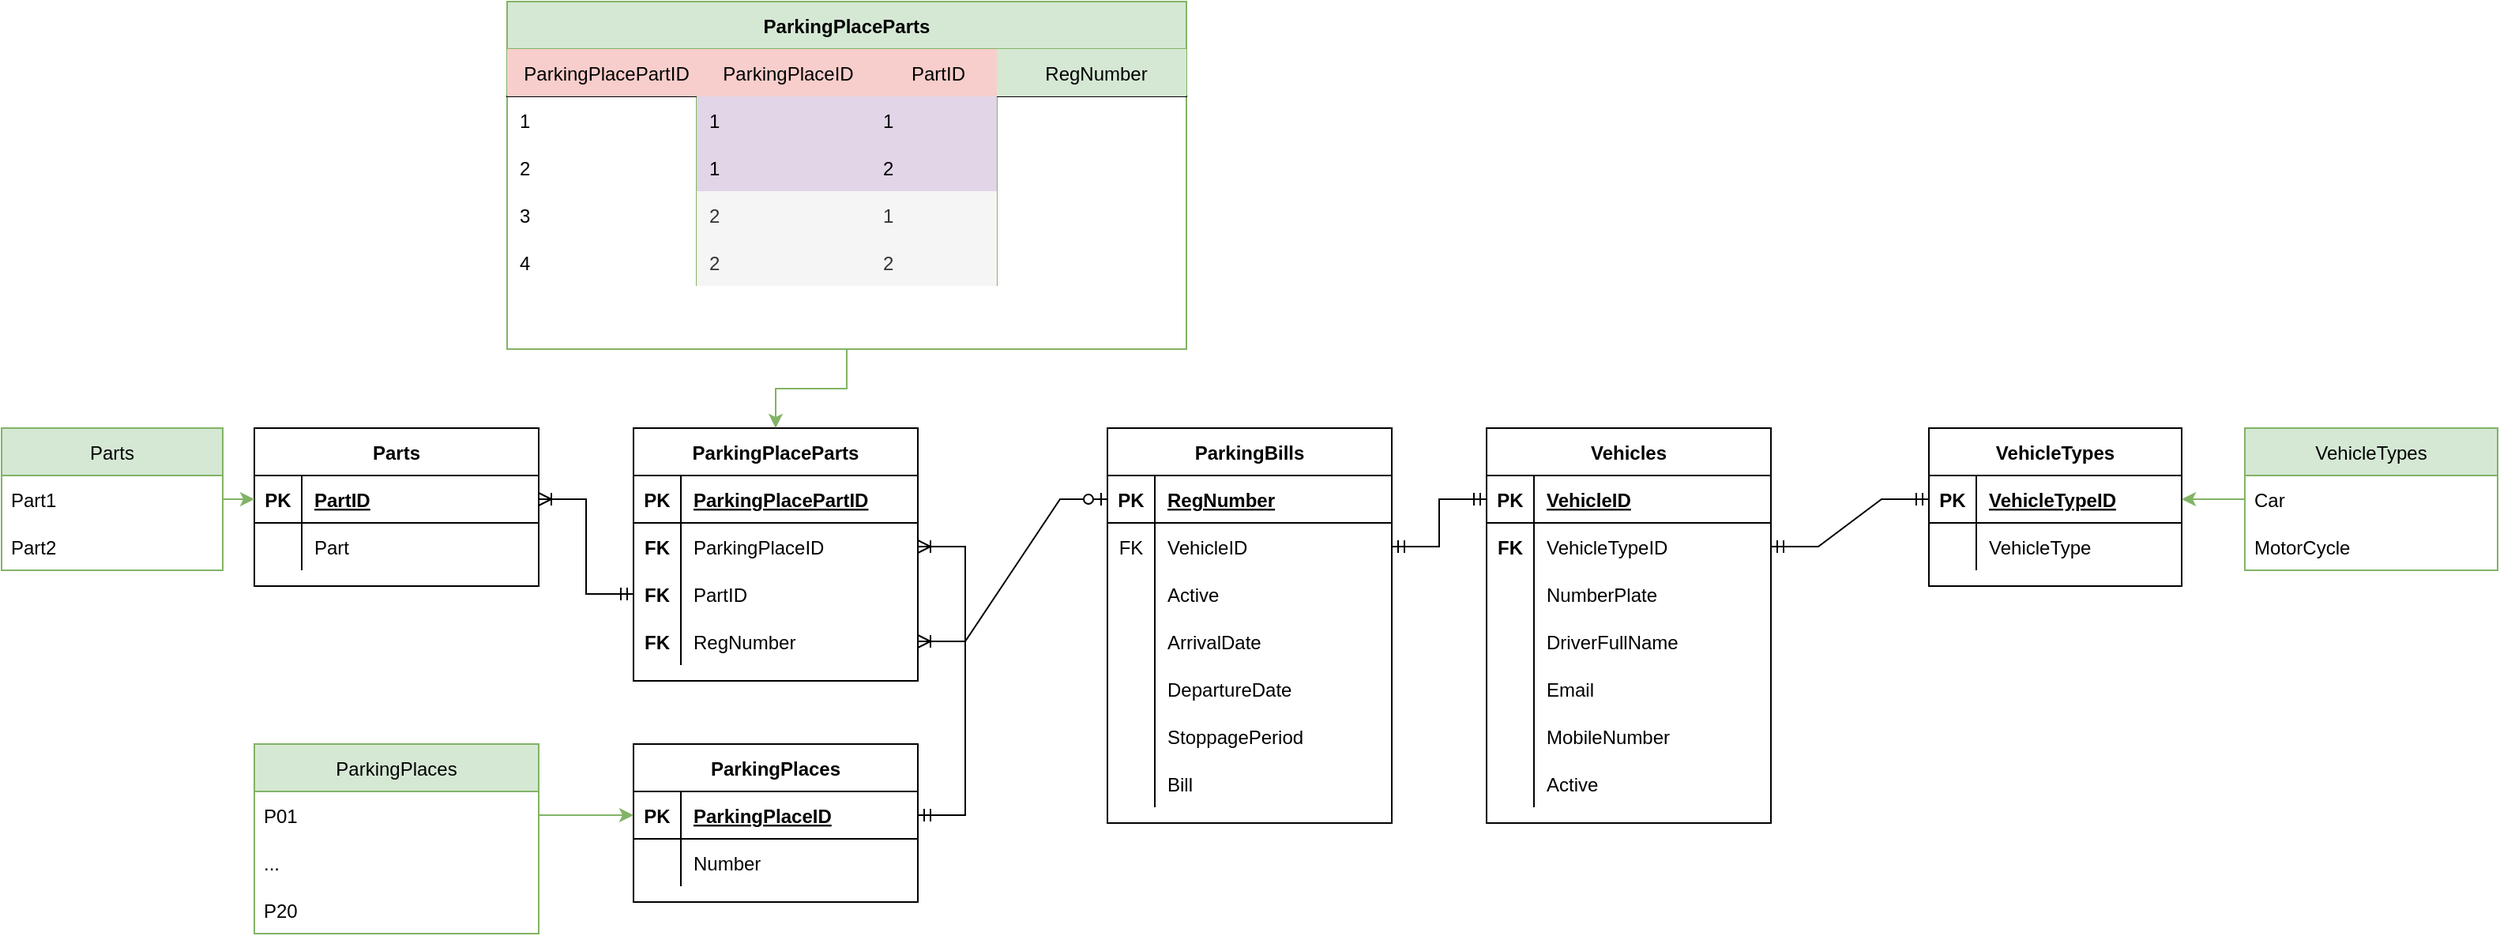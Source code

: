 <mxfile version="20.3.0" type="device"><diagram id="wJ2CS9wnZqSVq3Us4HhQ" name="Page-1"><mxGraphModel dx="1609" dy="1700" grid="1" gridSize="10" guides="1" tooltips="1" connect="1" arrows="1" fold="1" page="1" pageScale="1" pageWidth="827" pageHeight="1169" math="0" shadow="0"><root><mxCell id="0"/><mxCell id="1" parent="0"/><mxCell id="YR-ThW6ldvGmaJLO5sOe-25" value="ParkingPlaces" style="shape=table;startSize=30;container=1;collapsible=1;childLayout=tableLayout;fixedRows=1;rowLines=0;fontStyle=1;align=center;resizeLast=1;" parent="1" vertex="1"><mxGeometry x="-260" width="180" height="100" as="geometry"/></mxCell><mxCell id="YR-ThW6ldvGmaJLO5sOe-26" value="" style="shape=tableRow;horizontal=0;startSize=0;swimlaneHead=0;swimlaneBody=0;fillColor=none;collapsible=0;dropTarget=0;points=[[0,0.5],[1,0.5]];portConstraint=eastwest;top=0;left=0;right=0;bottom=1;" parent="YR-ThW6ldvGmaJLO5sOe-25" vertex="1"><mxGeometry y="30" width="180" height="30" as="geometry"/></mxCell><mxCell id="YR-ThW6ldvGmaJLO5sOe-27" value="PK" style="shape=partialRectangle;connectable=0;fillColor=none;top=0;left=0;bottom=0;right=0;fontStyle=1;overflow=hidden;" parent="YR-ThW6ldvGmaJLO5sOe-26" vertex="1"><mxGeometry width="30" height="30" as="geometry"><mxRectangle width="30" height="30" as="alternateBounds"/></mxGeometry></mxCell><mxCell id="YR-ThW6ldvGmaJLO5sOe-28" value="ParkingPlaceID" style="shape=partialRectangle;connectable=0;fillColor=none;top=0;left=0;bottom=0;right=0;align=left;spacingLeft=6;fontStyle=5;overflow=hidden;" parent="YR-ThW6ldvGmaJLO5sOe-26" vertex="1"><mxGeometry x="30" width="150" height="30" as="geometry"><mxRectangle width="150" height="30" as="alternateBounds"/></mxGeometry></mxCell><mxCell id="YR-ThW6ldvGmaJLO5sOe-29" value="" style="shape=tableRow;horizontal=0;startSize=0;swimlaneHead=0;swimlaneBody=0;fillColor=none;collapsible=0;dropTarget=0;points=[[0,0.5],[1,0.5]];portConstraint=eastwest;top=0;left=0;right=0;bottom=0;" parent="YR-ThW6ldvGmaJLO5sOe-25" vertex="1"><mxGeometry y="60" width="180" height="30" as="geometry"/></mxCell><mxCell id="YR-ThW6ldvGmaJLO5sOe-30" value="" style="shape=partialRectangle;connectable=0;fillColor=none;top=0;left=0;bottom=0;right=0;editable=1;overflow=hidden;" parent="YR-ThW6ldvGmaJLO5sOe-29" vertex="1"><mxGeometry width="30" height="30" as="geometry"><mxRectangle width="30" height="30" as="alternateBounds"/></mxGeometry></mxCell><mxCell id="YR-ThW6ldvGmaJLO5sOe-31" value="Number" style="shape=partialRectangle;connectable=0;fillColor=none;top=0;left=0;bottom=0;right=0;align=left;spacingLeft=6;overflow=hidden;" parent="YR-ThW6ldvGmaJLO5sOe-29" vertex="1"><mxGeometry x="30" width="150" height="30" as="geometry"><mxRectangle width="150" height="30" as="alternateBounds"/></mxGeometry></mxCell><mxCell id="YR-ThW6ldvGmaJLO5sOe-257" value="ParkingBills" style="shape=table;startSize=30;container=1;collapsible=1;childLayout=tableLayout;fixedRows=1;rowLines=0;fontStyle=1;align=center;resizeLast=1;" parent="1" vertex="1"><mxGeometry x="40" y="-200" width="180" height="250" as="geometry"/></mxCell><mxCell id="YR-ThW6ldvGmaJLO5sOe-258" value="" style="shape=tableRow;horizontal=0;startSize=0;swimlaneHead=0;swimlaneBody=0;fillColor=none;collapsible=0;dropTarget=0;points=[[0,0.5],[1,0.5]];portConstraint=eastwest;top=0;left=0;right=0;bottom=1;" parent="YR-ThW6ldvGmaJLO5sOe-257" vertex="1"><mxGeometry y="30" width="180" height="30" as="geometry"/></mxCell><mxCell id="YR-ThW6ldvGmaJLO5sOe-259" value="PK" style="shape=partialRectangle;connectable=0;fillColor=none;top=0;left=0;bottom=0;right=0;fontStyle=1;overflow=hidden;" parent="YR-ThW6ldvGmaJLO5sOe-258" vertex="1"><mxGeometry width="30" height="30" as="geometry"><mxRectangle width="30" height="30" as="alternateBounds"/></mxGeometry></mxCell><mxCell id="YR-ThW6ldvGmaJLO5sOe-260" value="RegNumber" style="shape=partialRectangle;connectable=0;fillColor=none;top=0;left=0;bottom=0;right=0;align=left;spacingLeft=6;fontStyle=5;overflow=hidden;" parent="YR-ThW6ldvGmaJLO5sOe-258" vertex="1"><mxGeometry x="30" width="150" height="30" as="geometry"><mxRectangle width="150" height="30" as="alternateBounds"/></mxGeometry></mxCell><mxCell id="-XvhIcHnvUidL9FxnBf1-23" style="shape=tableRow;horizontal=0;startSize=0;swimlaneHead=0;swimlaneBody=0;fillColor=none;collapsible=0;dropTarget=0;points=[[0,0.5],[1,0.5]];portConstraint=eastwest;top=0;left=0;right=0;bottom=0;" parent="YR-ThW6ldvGmaJLO5sOe-257" vertex="1"><mxGeometry y="60" width="180" height="30" as="geometry"/></mxCell><mxCell id="-XvhIcHnvUidL9FxnBf1-24" value="FK" style="shape=partialRectangle;connectable=0;fillColor=none;top=0;left=0;bottom=0;right=0;editable=1;overflow=hidden;" parent="-XvhIcHnvUidL9FxnBf1-23" vertex="1"><mxGeometry width="30" height="30" as="geometry"><mxRectangle width="30" height="30" as="alternateBounds"/></mxGeometry></mxCell><mxCell id="-XvhIcHnvUidL9FxnBf1-25" value="VehicleID" style="shape=partialRectangle;connectable=0;fillColor=none;top=0;left=0;bottom=0;right=0;align=left;spacingLeft=6;overflow=hidden;fontStyle=0" parent="-XvhIcHnvUidL9FxnBf1-23" vertex="1"><mxGeometry x="30" width="150" height="30" as="geometry"><mxRectangle width="150" height="30" as="alternateBounds"/></mxGeometry></mxCell><mxCell id="-XvhIcHnvUidL9FxnBf1-36" style="shape=tableRow;horizontal=0;startSize=0;swimlaneHead=0;swimlaneBody=0;fillColor=none;collapsible=0;dropTarget=0;points=[[0,0.5],[1,0.5]];portConstraint=eastwest;top=0;left=0;right=0;bottom=0;" parent="YR-ThW6ldvGmaJLO5sOe-257" vertex="1"><mxGeometry y="90" width="180" height="30" as="geometry"/></mxCell><mxCell id="-XvhIcHnvUidL9FxnBf1-37" style="shape=partialRectangle;connectable=0;fillColor=none;top=0;left=0;bottom=0;right=0;editable=1;overflow=hidden;" parent="-XvhIcHnvUidL9FxnBf1-36" vertex="1"><mxGeometry width="30" height="30" as="geometry"><mxRectangle width="30" height="30" as="alternateBounds"/></mxGeometry></mxCell><mxCell id="-XvhIcHnvUidL9FxnBf1-38" value="Active" style="shape=partialRectangle;connectable=0;fillColor=none;top=0;left=0;bottom=0;right=0;align=left;spacingLeft=6;overflow=hidden;" parent="-XvhIcHnvUidL9FxnBf1-36" vertex="1"><mxGeometry x="30" width="150" height="30" as="geometry"><mxRectangle width="150" height="30" as="alternateBounds"/></mxGeometry></mxCell><mxCell id="YR-ThW6ldvGmaJLO5sOe-264" style="shape=tableRow;horizontal=0;startSize=0;swimlaneHead=0;swimlaneBody=0;fillColor=none;collapsible=0;dropTarget=0;points=[[0,0.5],[1,0.5]];portConstraint=eastwest;top=0;left=0;right=0;bottom=0;" parent="YR-ThW6ldvGmaJLO5sOe-257" vertex="1"><mxGeometry y="120" width="180" height="30" as="geometry"/></mxCell><mxCell id="YR-ThW6ldvGmaJLO5sOe-265" style="shape=partialRectangle;connectable=0;fillColor=none;top=0;left=0;bottom=0;right=0;editable=1;overflow=hidden;" parent="YR-ThW6ldvGmaJLO5sOe-264" vertex="1"><mxGeometry width="30" height="30" as="geometry"><mxRectangle width="30" height="30" as="alternateBounds"/></mxGeometry></mxCell><mxCell id="YR-ThW6ldvGmaJLO5sOe-266" value="ArrivalDate" style="shape=partialRectangle;connectable=0;fillColor=none;top=0;left=0;bottom=0;right=0;align=left;spacingLeft=6;overflow=hidden;" parent="YR-ThW6ldvGmaJLO5sOe-264" vertex="1"><mxGeometry x="30" width="150" height="30" as="geometry"><mxRectangle width="150" height="30" as="alternateBounds"/></mxGeometry></mxCell><mxCell id="fKMkdT5oZObNuhInrHvD-10" style="shape=tableRow;horizontal=0;startSize=0;swimlaneHead=0;swimlaneBody=0;fillColor=none;collapsible=0;dropTarget=0;points=[[0,0.5],[1,0.5]];portConstraint=eastwest;top=0;left=0;right=0;bottom=0;" parent="YR-ThW6ldvGmaJLO5sOe-257" vertex="1"><mxGeometry y="150" width="180" height="30" as="geometry"/></mxCell><mxCell id="fKMkdT5oZObNuhInrHvD-11" style="shape=partialRectangle;connectable=0;fillColor=none;top=0;left=0;bottom=0;right=0;editable=1;overflow=hidden;" parent="fKMkdT5oZObNuhInrHvD-10" vertex="1"><mxGeometry width="30" height="30" as="geometry"><mxRectangle width="30" height="30" as="alternateBounds"/></mxGeometry></mxCell><mxCell id="fKMkdT5oZObNuhInrHvD-12" value="DepartureDate" style="shape=partialRectangle;connectable=0;fillColor=none;top=0;left=0;bottom=0;right=0;align=left;spacingLeft=6;overflow=hidden;" parent="fKMkdT5oZObNuhInrHvD-10" vertex="1"><mxGeometry x="30" width="150" height="30" as="geometry"><mxRectangle width="150" height="30" as="alternateBounds"/></mxGeometry></mxCell><mxCell id="YR-ThW6ldvGmaJLO5sOe-267" style="shape=tableRow;horizontal=0;startSize=0;swimlaneHead=0;swimlaneBody=0;fillColor=none;collapsible=0;dropTarget=0;points=[[0,0.5],[1,0.5]];portConstraint=eastwest;top=0;left=0;right=0;bottom=0;" parent="YR-ThW6ldvGmaJLO5sOe-257" vertex="1"><mxGeometry y="180" width="180" height="30" as="geometry"/></mxCell><mxCell id="YR-ThW6ldvGmaJLO5sOe-268" style="shape=partialRectangle;connectable=0;fillColor=none;top=0;left=0;bottom=0;right=0;editable=1;overflow=hidden;" parent="YR-ThW6ldvGmaJLO5sOe-267" vertex="1"><mxGeometry width="30" height="30" as="geometry"><mxRectangle width="30" height="30" as="alternateBounds"/></mxGeometry></mxCell><mxCell id="YR-ThW6ldvGmaJLO5sOe-269" value="StoppagePeriod" style="shape=partialRectangle;connectable=0;fillColor=none;top=0;left=0;bottom=0;right=0;align=left;spacingLeft=6;overflow=hidden;" parent="YR-ThW6ldvGmaJLO5sOe-267" vertex="1"><mxGeometry x="30" width="150" height="30" as="geometry"><mxRectangle width="150" height="30" as="alternateBounds"/></mxGeometry></mxCell><mxCell id="YR-ThW6ldvGmaJLO5sOe-270" style="shape=tableRow;horizontal=0;startSize=0;swimlaneHead=0;swimlaneBody=0;fillColor=none;collapsible=0;dropTarget=0;points=[[0,0.5],[1,0.5]];portConstraint=eastwest;top=0;left=0;right=0;bottom=0;" parent="YR-ThW6ldvGmaJLO5sOe-257" vertex="1"><mxGeometry y="210" width="180" height="30" as="geometry"/></mxCell><mxCell id="YR-ThW6ldvGmaJLO5sOe-271" style="shape=partialRectangle;connectable=0;fillColor=none;top=0;left=0;bottom=0;right=0;editable=1;overflow=hidden;" parent="YR-ThW6ldvGmaJLO5sOe-270" vertex="1"><mxGeometry width="30" height="30" as="geometry"><mxRectangle width="30" height="30" as="alternateBounds"/></mxGeometry></mxCell><mxCell id="YR-ThW6ldvGmaJLO5sOe-272" value="Bill" style="shape=partialRectangle;connectable=0;fillColor=none;top=0;left=0;bottom=0;right=0;align=left;spacingLeft=6;overflow=hidden;" parent="YR-ThW6ldvGmaJLO5sOe-270" vertex="1"><mxGeometry x="30" width="150" height="30" as="geometry"><mxRectangle width="150" height="30" as="alternateBounds"/></mxGeometry></mxCell><mxCell id="YR-ThW6ldvGmaJLO5sOe-307" value="" style="edgeStyle=entityRelationEdgeStyle;fontSize=12;html=1;endArrow=ERoneToMany;rounded=0;endFill=0;startArrow=ERzeroToOne;startFill=0;" parent="1" source="YR-ThW6ldvGmaJLO5sOe-258" target="YR-ThW6ldvGmaJLO5sOe-414" edge="1"><mxGeometry width="100" height="100" relative="1" as="geometry"><mxPoint x="170" y="10" as="sourcePoint"/><mxPoint x="250" y="-95" as="targetPoint"/></mxGeometry></mxCell><mxCell id="YR-ThW6ldvGmaJLO5sOe-392" value="ParkingPlaceParts" style="shape=table;startSize=30;container=1;collapsible=1;childLayout=tableLayout;fixedRows=1;rowLines=0;fontStyle=1;align=center;resizeLast=1;" parent="1" vertex="1"><mxGeometry x="-260" y="-200" width="180" height="160" as="geometry"/></mxCell><mxCell id="YR-ThW6ldvGmaJLO5sOe-393" value="" style="shape=tableRow;horizontal=0;startSize=0;swimlaneHead=0;swimlaneBody=0;fillColor=none;collapsible=0;dropTarget=0;points=[[0,0.5],[1,0.5]];portConstraint=eastwest;top=0;left=0;right=0;bottom=1;" parent="YR-ThW6ldvGmaJLO5sOe-392" vertex="1"><mxGeometry y="30" width="180" height="30" as="geometry"/></mxCell><mxCell id="YR-ThW6ldvGmaJLO5sOe-394" value="PK" style="shape=partialRectangle;connectable=0;fillColor=none;top=0;left=0;bottom=0;right=0;fontStyle=1;overflow=hidden;" parent="YR-ThW6ldvGmaJLO5sOe-393" vertex="1"><mxGeometry width="30" height="30" as="geometry"><mxRectangle width="30" height="30" as="alternateBounds"/></mxGeometry></mxCell><mxCell id="YR-ThW6ldvGmaJLO5sOe-395" value="ParkingPlacePartID" style="shape=partialRectangle;connectable=0;fillColor=none;top=0;left=0;bottom=0;right=0;align=left;spacingLeft=6;fontStyle=5;overflow=hidden;" parent="YR-ThW6ldvGmaJLO5sOe-393" vertex="1"><mxGeometry x="30" width="150" height="30" as="geometry"><mxRectangle width="150" height="30" as="alternateBounds"/></mxGeometry></mxCell><mxCell id="YR-ThW6ldvGmaJLO5sOe-396" value="" style="shape=tableRow;horizontal=0;startSize=0;swimlaneHead=0;swimlaneBody=0;fillColor=none;collapsible=0;dropTarget=0;points=[[0,0.5],[1,0.5]];portConstraint=eastwest;top=0;left=0;right=0;bottom=0;" parent="YR-ThW6ldvGmaJLO5sOe-392" vertex="1"><mxGeometry y="60" width="180" height="30" as="geometry"/></mxCell><mxCell id="YR-ThW6ldvGmaJLO5sOe-397" value="FK" style="shape=partialRectangle;connectable=0;fillColor=none;top=0;left=0;bottom=0;right=0;editable=1;overflow=hidden;fontStyle=1" parent="YR-ThW6ldvGmaJLO5sOe-396" vertex="1"><mxGeometry width="30" height="30" as="geometry"><mxRectangle width="30" height="30" as="alternateBounds"/></mxGeometry></mxCell><mxCell id="YR-ThW6ldvGmaJLO5sOe-398" value="ParkingPlaceID" style="shape=partialRectangle;connectable=0;fillColor=none;top=0;left=0;bottom=0;right=0;align=left;spacingLeft=6;overflow=hidden;fontStyle=0" parent="YR-ThW6ldvGmaJLO5sOe-396" vertex="1"><mxGeometry x="30" width="150" height="30" as="geometry"><mxRectangle width="150" height="30" as="alternateBounds"/></mxGeometry></mxCell><mxCell id="YR-ThW6ldvGmaJLO5sOe-400" style="shape=tableRow;horizontal=0;startSize=0;swimlaneHead=0;swimlaneBody=0;fillColor=none;collapsible=0;dropTarget=0;points=[[0,0.5],[1,0.5]];portConstraint=eastwest;top=0;left=0;right=0;bottom=0;" parent="YR-ThW6ldvGmaJLO5sOe-392" vertex="1"><mxGeometry y="90" width="180" height="30" as="geometry"/></mxCell><mxCell id="YR-ThW6ldvGmaJLO5sOe-401" value="FK" style="shape=partialRectangle;connectable=0;fillColor=none;top=0;left=0;bottom=0;right=0;editable=1;overflow=hidden;fontStyle=1" parent="YR-ThW6ldvGmaJLO5sOe-400" vertex="1"><mxGeometry width="30" height="30" as="geometry"><mxRectangle width="30" height="30" as="alternateBounds"/></mxGeometry></mxCell><mxCell id="YR-ThW6ldvGmaJLO5sOe-402" value="PartID" style="shape=partialRectangle;connectable=0;fillColor=none;top=0;left=0;bottom=0;right=0;align=left;spacingLeft=6;overflow=hidden;fontStyle=0" parent="YR-ThW6ldvGmaJLO5sOe-400" vertex="1"><mxGeometry x="30" width="150" height="30" as="geometry"><mxRectangle width="150" height="30" as="alternateBounds"/></mxGeometry></mxCell><mxCell id="YR-ThW6ldvGmaJLO5sOe-414" value="" style="shape=tableRow;horizontal=0;startSize=0;swimlaneHead=0;swimlaneBody=0;fillColor=none;collapsible=0;dropTarget=0;points=[[0,0.5],[1,0.5]];portConstraint=eastwest;top=0;left=0;right=0;bottom=0;" parent="YR-ThW6ldvGmaJLO5sOe-392" vertex="1"><mxGeometry y="120" width="180" height="30" as="geometry"/></mxCell><mxCell id="YR-ThW6ldvGmaJLO5sOe-415" value="FK" style="shape=partialRectangle;connectable=0;fillColor=none;top=0;left=0;bottom=0;right=0;editable=1;overflow=hidden;fontStyle=1" parent="YR-ThW6ldvGmaJLO5sOe-414" vertex="1"><mxGeometry width="30" height="30" as="geometry"><mxRectangle width="30" height="30" as="alternateBounds"/></mxGeometry></mxCell><mxCell id="YR-ThW6ldvGmaJLO5sOe-416" value="RegNumber" style="shape=partialRectangle;connectable=0;fillColor=none;top=0;left=0;bottom=0;right=0;align=left;spacingLeft=6;overflow=hidden;fontStyle=0" parent="YR-ThW6ldvGmaJLO5sOe-414" vertex="1"><mxGeometry x="30" width="150" height="30" as="geometry"><mxRectangle width="150" height="30" as="alternateBounds"/></mxGeometry></mxCell><mxCell id="YR-ThW6ldvGmaJLO5sOe-399" value="" style="edgeStyle=entityRelationEdgeStyle;fontSize=12;html=1;endArrow=ERmandOne;rounded=0;endFill=0;startArrow=ERoneToMany;startFill=0;" parent="1" source="YR-ThW6ldvGmaJLO5sOe-396" target="YR-ThW6ldvGmaJLO5sOe-26" edge="1"><mxGeometry width="100" height="100" relative="1" as="geometry"><mxPoint x="90" y="-125" as="sourcePoint"/><mxPoint x="-20" y="-275" as="targetPoint"/></mxGeometry></mxCell><mxCell id="-XvhIcHnvUidL9FxnBf1-1" value="Vehicles" style="shape=table;startSize=30;container=1;collapsible=1;childLayout=tableLayout;fixedRows=1;rowLines=0;fontStyle=1;align=center;resizeLast=1;" parent="1" vertex="1"><mxGeometry x="280" y="-200" width="180" height="250" as="geometry"/></mxCell><mxCell id="-XvhIcHnvUidL9FxnBf1-2" value="" style="shape=tableRow;horizontal=0;startSize=0;swimlaneHead=0;swimlaneBody=0;fillColor=none;collapsible=0;dropTarget=0;points=[[0,0.5],[1,0.5]];portConstraint=eastwest;top=0;left=0;right=0;bottom=1;" parent="-XvhIcHnvUidL9FxnBf1-1" vertex="1"><mxGeometry y="30" width="180" height="30" as="geometry"/></mxCell><mxCell id="-XvhIcHnvUidL9FxnBf1-3" value="PK" style="shape=partialRectangle;connectable=0;fillColor=none;top=0;left=0;bottom=0;right=0;fontStyle=1;overflow=hidden;" parent="-XvhIcHnvUidL9FxnBf1-2" vertex="1"><mxGeometry width="30" height="30" as="geometry"><mxRectangle width="30" height="30" as="alternateBounds"/></mxGeometry></mxCell><mxCell id="-XvhIcHnvUidL9FxnBf1-4" value="VehicleID" style="shape=partialRectangle;connectable=0;fillColor=none;top=0;left=0;bottom=0;right=0;align=left;spacingLeft=6;fontStyle=5;overflow=hidden;" parent="-XvhIcHnvUidL9FxnBf1-2" vertex="1"><mxGeometry x="30" width="150" height="30" as="geometry"><mxRectangle width="150" height="30" as="alternateBounds"/></mxGeometry></mxCell><mxCell id="hcHdoQHwbN1NbcaQo66u-59" style="shape=tableRow;horizontal=0;startSize=0;swimlaneHead=0;swimlaneBody=0;fillColor=none;collapsible=0;dropTarget=0;points=[[0,0.5],[1,0.5]];portConstraint=eastwest;top=0;left=0;right=0;bottom=0;" parent="-XvhIcHnvUidL9FxnBf1-1" vertex="1"><mxGeometry y="60" width="180" height="30" as="geometry"/></mxCell><mxCell id="hcHdoQHwbN1NbcaQo66u-60" value="FK" style="shape=partialRectangle;connectable=0;fillColor=none;top=0;left=0;bottom=0;right=0;editable=1;overflow=hidden;fontStyle=1" parent="hcHdoQHwbN1NbcaQo66u-59" vertex="1"><mxGeometry width="30" height="30" as="geometry"><mxRectangle width="30" height="30" as="alternateBounds"/></mxGeometry></mxCell><mxCell id="hcHdoQHwbN1NbcaQo66u-61" value="VehicleTypeID" style="shape=partialRectangle;connectable=0;fillColor=none;top=0;left=0;bottom=0;right=0;align=left;spacingLeft=6;overflow=hidden;" parent="hcHdoQHwbN1NbcaQo66u-59" vertex="1"><mxGeometry x="30" width="150" height="30" as="geometry"><mxRectangle width="150" height="30" as="alternateBounds"/></mxGeometry></mxCell><mxCell id="-XvhIcHnvUidL9FxnBf1-5" style="shape=tableRow;horizontal=0;startSize=0;swimlaneHead=0;swimlaneBody=0;fillColor=none;collapsible=0;dropTarget=0;points=[[0,0.5],[1,0.5]];portConstraint=eastwest;top=0;left=0;right=0;bottom=0;" parent="-XvhIcHnvUidL9FxnBf1-1" vertex="1"><mxGeometry y="90" width="180" height="30" as="geometry"/></mxCell><mxCell id="-XvhIcHnvUidL9FxnBf1-6" style="shape=partialRectangle;connectable=0;fillColor=none;top=0;left=0;bottom=0;right=0;editable=1;overflow=hidden;" parent="-XvhIcHnvUidL9FxnBf1-5" vertex="1"><mxGeometry width="30" height="30" as="geometry"><mxRectangle width="30" height="30" as="alternateBounds"/></mxGeometry></mxCell><mxCell id="-XvhIcHnvUidL9FxnBf1-7" value="NumberPlate" style="shape=partialRectangle;connectable=0;fillColor=none;top=0;left=0;bottom=0;right=0;align=left;spacingLeft=6;overflow=hidden;" parent="-XvhIcHnvUidL9FxnBf1-5" vertex="1"><mxGeometry x="30" width="150" height="30" as="geometry"><mxRectangle width="150" height="30" as="alternateBounds"/></mxGeometry></mxCell><mxCell id="-XvhIcHnvUidL9FxnBf1-11" style="shape=tableRow;horizontal=0;startSize=0;swimlaneHead=0;swimlaneBody=0;fillColor=none;collapsible=0;dropTarget=0;points=[[0,0.5],[1,0.5]];portConstraint=eastwest;top=0;left=0;right=0;bottom=0;" parent="-XvhIcHnvUidL9FxnBf1-1" vertex="1"><mxGeometry y="120" width="180" height="30" as="geometry"/></mxCell><mxCell id="-XvhIcHnvUidL9FxnBf1-12" style="shape=partialRectangle;connectable=0;fillColor=none;top=0;left=0;bottom=0;right=0;editable=1;overflow=hidden;" parent="-XvhIcHnvUidL9FxnBf1-11" vertex="1"><mxGeometry width="30" height="30" as="geometry"><mxRectangle width="30" height="30" as="alternateBounds"/></mxGeometry></mxCell><mxCell id="-XvhIcHnvUidL9FxnBf1-13" value="DriverFullName" style="shape=partialRectangle;connectable=0;fillColor=none;top=0;left=0;bottom=0;right=0;align=left;spacingLeft=6;overflow=hidden;" parent="-XvhIcHnvUidL9FxnBf1-11" vertex="1"><mxGeometry x="30" width="150" height="30" as="geometry"><mxRectangle width="150" height="30" as="alternateBounds"/></mxGeometry></mxCell><mxCell id="fKMkdT5oZObNuhInrHvD-4" style="shape=tableRow;horizontal=0;startSize=0;swimlaneHead=0;swimlaneBody=0;fillColor=none;collapsible=0;dropTarget=0;points=[[0,0.5],[1,0.5]];portConstraint=eastwest;top=0;left=0;right=0;bottom=0;" parent="-XvhIcHnvUidL9FxnBf1-1" vertex="1"><mxGeometry y="150" width="180" height="30" as="geometry"/></mxCell><mxCell id="fKMkdT5oZObNuhInrHvD-5" style="shape=partialRectangle;connectable=0;fillColor=none;top=0;left=0;bottom=0;right=0;editable=1;overflow=hidden;" parent="fKMkdT5oZObNuhInrHvD-4" vertex="1"><mxGeometry width="30" height="30" as="geometry"><mxRectangle width="30" height="30" as="alternateBounds"/></mxGeometry></mxCell><mxCell id="fKMkdT5oZObNuhInrHvD-6" value="Email" style="shape=partialRectangle;connectable=0;fillColor=none;top=0;left=0;bottom=0;right=0;align=left;spacingLeft=6;overflow=hidden;" parent="fKMkdT5oZObNuhInrHvD-4" vertex="1"><mxGeometry x="30" width="150" height="30" as="geometry"><mxRectangle width="150" height="30" as="alternateBounds"/></mxGeometry></mxCell><mxCell id="fKMkdT5oZObNuhInrHvD-1" style="shape=tableRow;horizontal=0;startSize=0;swimlaneHead=0;swimlaneBody=0;fillColor=none;collapsible=0;dropTarget=0;points=[[0,0.5],[1,0.5]];portConstraint=eastwest;top=0;left=0;right=0;bottom=0;" parent="-XvhIcHnvUidL9FxnBf1-1" vertex="1"><mxGeometry y="180" width="180" height="30" as="geometry"/></mxCell><mxCell id="fKMkdT5oZObNuhInrHvD-2" style="shape=partialRectangle;connectable=0;fillColor=none;top=0;left=0;bottom=0;right=0;editable=1;overflow=hidden;" parent="fKMkdT5oZObNuhInrHvD-1" vertex="1"><mxGeometry width="30" height="30" as="geometry"><mxRectangle width="30" height="30" as="alternateBounds"/></mxGeometry></mxCell><mxCell id="fKMkdT5oZObNuhInrHvD-3" value="MobileNumber" style="shape=partialRectangle;connectable=0;fillColor=none;top=0;left=0;bottom=0;right=0;align=left;spacingLeft=6;overflow=hidden;" parent="fKMkdT5oZObNuhInrHvD-1" vertex="1"><mxGeometry x="30" width="150" height="30" as="geometry"><mxRectangle width="150" height="30" as="alternateBounds"/></mxGeometry></mxCell><mxCell id="-XvhIcHnvUidL9FxnBf1-27" style="shape=tableRow;horizontal=0;startSize=0;swimlaneHead=0;swimlaneBody=0;fillColor=none;collapsible=0;dropTarget=0;points=[[0,0.5],[1,0.5]];portConstraint=eastwest;top=0;left=0;right=0;bottom=0;" parent="-XvhIcHnvUidL9FxnBf1-1" vertex="1"><mxGeometry y="210" width="180" height="30" as="geometry"/></mxCell><mxCell id="-XvhIcHnvUidL9FxnBf1-28" style="shape=partialRectangle;connectable=0;fillColor=none;top=0;left=0;bottom=0;right=0;editable=1;overflow=hidden;" parent="-XvhIcHnvUidL9FxnBf1-27" vertex="1"><mxGeometry width="30" height="30" as="geometry"><mxRectangle width="30" height="30" as="alternateBounds"/></mxGeometry></mxCell><mxCell id="-XvhIcHnvUidL9FxnBf1-29" value="Active" style="shape=partialRectangle;connectable=0;fillColor=none;top=0;left=0;bottom=0;right=0;align=left;spacingLeft=6;overflow=hidden;" parent="-XvhIcHnvUidL9FxnBf1-27" vertex="1"><mxGeometry x="30" width="150" height="30" as="geometry"><mxRectangle width="150" height="30" as="alternateBounds"/></mxGeometry></mxCell><mxCell id="-XvhIcHnvUidL9FxnBf1-26" value="" style="edgeStyle=entityRelationEdgeStyle;fontSize=12;html=1;endArrow=ERmandOne;startArrow=ERmandOne;rounded=0;" parent="1" source="-XvhIcHnvUidL9FxnBf1-23" target="-XvhIcHnvUidL9FxnBf1-2" edge="1"><mxGeometry width="100" height="100" relative="1" as="geometry"><mxPoint x="40" y="30" as="sourcePoint"/><mxPoint x="140" y="-70" as="targetPoint"/></mxGeometry></mxCell><mxCell id="hcHdoQHwbN1NbcaQo66u-1" value="Parts" style="shape=table;startSize=30;container=1;collapsible=1;childLayout=tableLayout;fixedRows=1;rowLines=0;fontStyle=1;align=center;resizeLast=1;" parent="1" vertex="1"><mxGeometry x="-500" y="-200" width="180" height="100" as="geometry"/></mxCell><mxCell id="hcHdoQHwbN1NbcaQo66u-2" value="" style="shape=tableRow;horizontal=0;startSize=0;swimlaneHead=0;swimlaneBody=0;fillColor=none;collapsible=0;dropTarget=0;points=[[0,0.5],[1,0.5]];portConstraint=eastwest;top=0;left=0;right=0;bottom=1;" parent="hcHdoQHwbN1NbcaQo66u-1" vertex="1"><mxGeometry y="30" width="180" height="30" as="geometry"/></mxCell><mxCell id="hcHdoQHwbN1NbcaQo66u-3" value="PK" style="shape=partialRectangle;connectable=0;fillColor=none;top=0;left=0;bottom=0;right=0;fontStyle=1;overflow=hidden;" parent="hcHdoQHwbN1NbcaQo66u-2" vertex="1"><mxGeometry width="30" height="30" as="geometry"><mxRectangle width="30" height="30" as="alternateBounds"/></mxGeometry></mxCell><mxCell id="hcHdoQHwbN1NbcaQo66u-4" value="PartID" style="shape=partialRectangle;connectable=0;fillColor=none;top=0;left=0;bottom=0;right=0;align=left;spacingLeft=6;fontStyle=5;overflow=hidden;" parent="hcHdoQHwbN1NbcaQo66u-2" vertex="1"><mxGeometry x="30" width="150" height="30" as="geometry"><mxRectangle width="150" height="30" as="alternateBounds"/></mxGeometry></mxCell><mxCell id="hcHdoQHwbN1NbcaQo66u-5" value="" style="shape=tableRow;horizontal=0;startSize=0;swimlaneHead=0;swimlaneBody=0;fillColor=none;collapsible=0;dropTarget=0;points=[[0,0.5],[1,0.5]];portConstraint=eastwest;top=0;left=0;right=0;bottom=0;" parent="hcHdoQHwbN1NbcaQo66u-1" vertex="1"><mxGeometry y="60" width="180" height="30" as="geometry"/></mxCell><mxCell id="hcHdoQHwbN1NbcaQo66u-6" value="" style="shape=partialRectangle;connectable=0;fillColor=none;top=0;left=0;bottom=0;right=0;editable=1;overflow=hidden;fontStyle=1" parent="hcHdoQHwbN1NbcaQo66u-5" vertex="1"><mxGeometry width="30" height="30" as="geometry"><mxRectangle width="30" height="30" as="alternateBounds"/></mxGeometry></mxCell><mxCell id="hcHdoQHwbN1NbcaQo66u-7" value="Part" style="shape=partialRectangle;connectable=0;fillColor=none;top=0;left=0;bottom=0;right=0;align=left;spacingLeft=6;overflow=hidden;fontStyle=0" parent="hcHdoQHwbN1NbcaQo66u-5" vertex="1"><mxGeometry x="30" width="150" height="30" as="geometry"><mxRectangle width="150" height="30" as="alternateBounds"/></mxGeometry></mxCell><mxCell id="hcHdoQHwbN1NbcaQo66u-14" value="" style="edgeStyle=entityRelationEdgeStyle;fontSize=12;html=1;endArrow=ERmandOne;rounded=0;endFill=0;startArrow=ERoneToMany;startFill=0;" parent="1" source="hcHdoQHwbN1NbcaQo66u-2" target="YR-ThW6ldvGmaJLO5sOe-400" edge="1"><mxGeometry width="100" height="100" relative="1" as="geometry"><mxPoint x="-70" y="-125" as="sourcePoint"/><mxPoint x="-70" y="5" as="targetPoint"/></mxGeometry></mxCell><mxCell id="hcHdoQHwbN1NbcaQo66u-15" value="VehicleTypes" style="shape=table;startSize=30;container=1;collapsible=1;childLayout=tableLayout;fixedRows=1;rowLines=0;fontStyle=1;align=center;resizeLast=1;" parent="1" vertex="1"><mxGeometry x="560" y="-200" width="160" height="100" as="geometry"/></mxCell><mxCell id="hcHdoQHwbN1NbcaQo66u-16" value="" style="shape=tableRow;horizontal=0;startSize=0;swimlaneHead=0;swimlaneBody=0;fillColor=none;collapsible=0;dropTarget=0;points=[[0,0.5],[1,0.5]];portConstraint=eastwest;top=0;left=0;right=0;bottom=1;" parent="hcHdoQHwbN1NbcaQo66u-15" vertex="1"><mxGeometry y="30" width="160" height="30" as="geometry"/></mxCell><mxCell id="hcHdoQHwbN1NbcaQo66u-17" value="PK" style="shape=partialRectangle;connectable=0;fillColor=none;top=0;left=0;bottom=0;right=0;fontStyle=1;overflow=hidden;" parent="hcHdoQHwbN1NbcaQo66u-16" vertex="1"><mxGeometry width="30" height="30" as="geometry"><mxRectangle width="30" height="30" as="alternateBounds"/></mxGeometry></mxCell><mxCell id="hcHdoQHwbN1NbcaQo66u-18" value="VehicleTypeID" style="shape=partialRectangle;connectable=0;fillColor=none;top=0;left=0;bottom=0;right=0;align=left;spacingLeft=6;fontStyle=5;overflow=hidden;" parent="hcHdoQHwbN1NbcaQo66u-16" vertex="1"><mxGeometry x="30" width="130" height="30" as="geometry"><mxRectangle width="130" height="30" as="alternateBounds"/></mxGeometry></mxCell><mxCell id="hcHdoQHwbN1NbcaQo66u-19" style="shape=tableRow;horizontal=0;startSize=0;swimlaneHead=0;swimlaneBody=0;fillColor=none;collapsible=0;dropTarget=0;points=[[0,0.5],[1,0.5]];portConstraint=eastwest;top=0;left=0;right=0;bottom=0;" parent="hcHdoQHwbN1NbcaQo66u-15" vertex="1"><mxGeometry y="60" width="160" height="30" as="geometry"/></mxCell><mxCell id="hcHdoQHwbN1NbcaQo66u-20" style="shape=partialRectangle;connectable=0;fillColor=none;top=0;left=0;bottom=0;right=0;editable=1;overflow=hidden;" parent="hcHdoQHwbN1NbcaQo66u-19" vertex="1"><mxGeometry width="30" height="30" as="geometry"><mxRectangle width="30" height="30" as="alternateBounds"/></mxGeometry></mxCell><mxCell id="hcHdoQHwbN1NbcaQo66u-21" value="VehicleType" style="shape=partialRectangle;connectable=0;fillColor=none;top=0;left=0;bottom=0;right=0;align=left;spacingLeft=6;overflow=hidden;" parent="hcHdoQHwbN1NbcaQo66u-19" vertex="1"><mxGeometry x="30" width="130" height="30" as="geometry"><mxRectangle width="130" height="30" as="alternateBounds"/></mxGeometry></mxCell><mxCell id="hcHdoQHwbN1NbcaQo66u-62" value="" style="edgeStyle=entityRelationEdgeStyle;fontSize=12;html=1;endArrow=ERmandOne;startArrow=ERmandOne;rounded=0;" parent="1" source="hcHdoQHwbN1NbcaQo66u-59" target="hcHdoQHwbN1NbcaQo66u-16" edge="1"><mxGeometry width="100" height="100" relative="1" as="geometry"><mxPoint x="230" y="-115" as="sourcePoint"/><mxPoint x="290" y="-145" as="targetPoint"/></mxGeometry></mxCell><mxCell id="hcHdoQHwbN1NbcaQo66u-63" value="VehicleTypes" style="swimlane;fontStyle=0;childLayout=stackLayout;horizontal=1;startSize=30;horizontalStack=0;resizeParent=1;resizeParentMax=0;resizeLast=0;collapsible=1;marginBottom=0;fillColor=#d5e8d4;strokeColor=#82b366;" parent="1" vertex="1"><mxGeometry x="760" y="-200" width="160" height="90" as="geometry"/></mxCell><mxCell id="hcHdoQHwbN1NbcaQo66u-64" value="Car" style="text;strokeColor=none;fillColor=none;align=left;verticalAlign=middle;spacingLeft=4;spacingRight=4;overflow=hidden;points=[[0,0.5],[1,0.5]];portConstraint=eastwest;rotatable=0;" parent="hcHdoQHwbN1NbcaQo66u-63" vertex="1"><mxGeometry y="30" width="160" height="30" as="geometry"/></mxCell><mxCell id="hcHdoQHwbN1NbcaQo66u-65" value="MotorCycle" style="text;strokeColor=none;fillColor=none;align=left;verticalAlign=middle;spacingLeft=4;spacingRight=4;overflow=hidden;points=[[0,0.5],[1,0.5]];portConstraint=eastwest;rotatable=0;" parent="hcHdoQHwbN1NbcaQo66u-63" vertex="1"><mxGeometry y="60" width="160" height="30" as="geometry"/></mxCell><mxCell id="hcHdoQHwbN1NbcaQo66u-67" value="Parts" style="swimlane;fontStyle=0;childLayout=stackLayout;horizontal=1;startSize=30;horizontalStack=0;resizeParent=1;resizeParentMax=0;resizeLast=0;collapsible=1;marginBottom=0;fillColor=#d5e8d4;strokeColor=#82b366;" parent="1" vertex="1"><mxGeometry x="-660" y="-200" width="140" height="90" as="geometry"/></mxCell><mxCell id="hcHdoQHwbN1NbcaQo66u-72" value="Part1" style="text;strokeColor=none;fillColor=none;align=left;verticalAlign=middle;spacingLeft=4;spacingRight=4;overflow=hidden;points=[[0,0.5],[1,0.5]];portConstraint=eastwest;rotatable=0;" parent="hcHdoQHwbN1NbcaQo66u-67" vertex="1"><mxGeometry y="30" width="140" height="30" as="geometry"/></mxCell><mxCell id="hcHdoQHwbN1NbcaQo66u-68" value="Part2" style="text;strokeColor=none;fillColor=none;align=left;verticalAlign=middle;spacingLeft=4;spacingRight=4;overflow=hidden;points=[[0,0.5],[1,0.5]];portConstraint=eastwest;rotatable=0;" parent="hcHdoQHwbN1NbcaQo66u-67" vertex="1"><mxGeometry y="60" width="140" height="30" as="geometry"/></mxCell><mxCell id="hcHdoQHwbN1NbcaQo66u-73" value="ParkingPlaces" style="swimlane;fontStyle=0;childLayout=stackLayout;horizontal=1;startSize=30;horizontalStack=0;resizeParent=1;resizeParentMax=0;resizeLast=0;collapsible=1;marginBottom=0;fillColor=#d5e8d4;strokeColor=#82b366;" parent="1" vertex="1"><mxGeometry x="-500" width="180" height="120" as="geometry"/></mxCell><mxCell id="hcHdoQHwbN1NbcaQo66u-74" value="P01" style="text;strokeColor=none;fillColor=none;align=left;verticalAlign=middle;spacingLeft=4;spacingRight=4;overflow=hidden;points=[[0,0.5],[1,0.5]];portConstraint=eastwest;rotatable=0;" parent="hcHdoQHwbN1NbcaQo66u-73" vertex="1"><mxGeometry y="30" width="180" height="30" as="geometry"/></mxCell><mxCell id="hcHdoQHwbN1NbcaQo66u-75" value="..." style="text;strokeColor=none;fillColor=none;align=left;verticalAlign=middle;spacingLeft=4;spacingRight=4;overflow=hidden;points=[[0,0.5],[1,0.5]];portConstraint=eastwest;rotatable=0;" parent="hcHdoQHwbN1NbcaQo66u-73" vertex="1"><mxGeometry y="60" width="180" height="30" as="geometry"/></mxCell><mxCell id="hcHdoQHwbN1NbcaQo66u-76" value="P20" style="text;strokeColor=none;fillColor=none;align=left;verticalAlign=middle;spacingLeft=4;spacingRight=4;overflow=hidden;points=[[0,0.5],[1,0.5]];portConstraint=eastwest;rotatable=0;" parent="hcHdoQHwbN1NbcaQo66u-73" vertex="1"><mxGeometry y="90" width="180" height="30" as="geometry"/></mxCell><mxCell id="gJYAeOAZcLGLaTZEKf8M-39" style="edgeStyle=orthogonalEdgeStyle;rounded=0;orthogonalLoop=1;jettySize=auto;html=1;fillColor=#d5e8d4;strokeColor=#82b366;" edge="1" parent="1" source="gJYAeOAZcLGLaTZEKf8M-7" target="YR-ThW6ldvGmaJLO5sOe-392"><mxGeometry relative="1" as="geometry"/></mxCell><mxCell id="gJYAeOAZcLGLaTZEKf8M-7" value="ParkingPlaceParts" style="shape=table;startSize=30;container=1;collapsible=1;childLayout=tableLayout;fixedRows=1;rowLines=0;fontStyle=1;align=center;resizeLast=1;fillColor=#d5e8d4;strokeColor=#82b366;" vertex="1" parent="1"><mxGeometry x="-340" y="-470" width="430" height="220" as="geometry"/></mxCell><mxCell id="gJYAeOAZcLGLaTZEKf8M-8" value="" style="shape=tableRow;horizontal=0;startSize=0;swimlaneHead=0;swimlaneBody=0;fillColor=none;collapsible=0;dropTarget=0;points=[[0,0.5],[1,0.5]];portConstraint=eastwest;top=0;left=0;right=0;bottom=1;" vertex="1" parent="gJYAeOAZcLGLaTZEKf8M-7"><mxGeometry y="30" width="430" height="30" as="geometry"/></mxCell><mxCell id="gJYAeOAZcLGLaTZEKf8M-28" value="ParkingPlacePartID" style="shape=partialRectangle;connectable=0;fillColor=#f8cecc;top=0;left=0;bottom=0;right=0;align=center;spacingLeft=6;fontStyle=0;overflow=hidden;strokeColor=#b85450;" vertex="1" parent="gJYAeOAZcLGLaTZEKf8M-8"><mxGeometry width="120" height="30" as="geometry"><mxRectangle width="120" height="30" as="alternateBounds"/></mxGeometry></mxCell><mxCell id="gJYAeOAZcLGLaTZEKf8M-10" value="ParkingPlaceID" style="shape=partialRectangle;connectable=0;fillColor=#f8cecc;top=0;left=0;bottom=0;right=0;align=center;spacingLeft=6;fontStyle=0;overflow=hidden;strokeColor=#b85450;" vertex="1" parent="gJYAeOAZcLGLaTZEKf8M-8"><mxGeometry x="120" width="110" height="30" as="geometry"><mxRectangle width="110" height="30" as="alternateBounds"/></mxGeometry></mxCell><mxCell id="gJYAeOAZcLGLaTZEKf8M-24" value="PartID" style="shape=partialRectangle;connectable=0;fillColor=#f8cecc;top=0;left=0;bottom=0;right=0;align=center;spacingLeft=6;fontStyle=0;overflow=hidden;strokeColor=#b85450;" vertex="1" parent="gJYAeOAZcLGLaTZEKf8M-8"><mxGeometry x="230" width="80" height="30" as="geometry"><mxRectangle width="80" height="30" as="alternateBounds"/></mxGeometry></mxCell><mxCell id="gJYAeOAZcLGLaTZEKf8M-20" value="RegNumber" style="shape=partialRectangle;connectable=0;fillColor=#d5e8d4;top=0;left=0;bottom=0;right=0;align=center;spacingLeft=6;fontStyle=0;overflow=hidden;strokeColor=#82b366;" vertex="1" parent="gJYAeOAZcLGLaTZEKf8M-8"><mxGeometry x="310" width="120" height="30" as="geometry"><mxRectangle width="120" height="30" as="alternateBounds"/></mxGeometry></mxCell><mxCell id="gJYAeOAZcLGLaTZEKf8M-11" value="" style="shape=tableRow;horizontal=0;startSize=0;swimlaneHead=0;swimlaneBody=0;fillColor=none;collapsible=0;dropTarget=0;points=[[0,0.5],[1,0.5]];portConstraint=eastwest;top=0;left=0;right=0;bottom=0;" vertex="1" parent="gJYAeOAZcLGLaTZEKf8M-7"><mxGeometry y="60" width="430" height="30" as="geometry"/></mxCell><mxCell id="gJYAeOAZcLGLaTZEKf8M-29" value="1" style="shape=partialRectangle;connectable=0;fillColor=none;top=0;left=0;bottom=0;right=0;align=left;spacingLeft=6;overflow=hidden;fontStyle=0" vertex="1" parent="gJYAeOAZcLGLaTZEKf8M-11"><mxGeometry width="120" height="30" as="geometry"><mxRectangle width="120" height="30" as="alternateBounds"/></mxGeometry></mxCell><mxCell id="gJYAeOAZcLGLaTZEKf8M-13" value="1" style="shape=partialRectangle;connectable=0;fillColor=#e1d5e7;top=0;left=0;bottom=0;right=0;align=left;spacingLeft=6;overflow=hidden;fontStyle=0;strokeColor=#9673a6;" vertex="1" parent="gJYAeOAZcLGLaTZEKf8M-11"><mxGeometry x="120" width="110" height="30" as="geometry"><mxRectangle width="110" height="30" as="alternateBounds"/></mxGeometry></mxCell><mxCell id="gJYAeOAZcLGLaTZEKf8M-25" value="1" style="shape=partialRectangle;connectable=0;fillColor=#e1d5e7;top=0;left=0;bottom=0;right=0;align=left;spacingLeft=6;overflow=hidden;fontStyle=0;strokeColor=#9673a6;" vertex="1" parent="gJYAeOAZcLGLaTZEKf8M-11"><mxGeometry x="230" width="80" height="30" as="geometry"><mxRectangle width="80" height="30" as="alternateBounds"/></mxGeometry></mxCell><mxCell id="gJYAeOAZcLGLaTZEKf8M-21" style="shape=partialRectangle;connectable=0;fillColor=none;top=0;left=0;bottom=0;right=0;align=left;spacingLeft=6;overflow=hidden;fontStyle=0" vertex="1" parent="gJYAeOAZcLGLaTZEKf8M-11"><mxGeometry x="310" width="120" height="30" as="geometry"><mxRectangle width="120" height="30" as="alternateBounds"/></mxGeometry></mxCell><mxCell id="gJYAeOAZcLGLaTZEKf8M-14" style="shape=tableRow;horizontal=0;startSize=0;swimlaneHead=0;swimlaneBody=0;fillColor=none;collapsible=0;dropTarget=0;points=[[0,0.5],[1,0.5]];portConstraint=eastwest;top=0;left=0;right=0;bottom=0;" vertex="1" parent="gJYAeOAZcLGLaTZEKf8M-7"><mxGeometry y="90" width="430" height="30" as="geometry"/></mxCell><mxCell id="gJYAeOAZcLGLaTZEKf8M-30" value="2" style="shape=partialRectangle;connectable=0;fillColor=none;top=0;left=0;bottom=0;right=0;align=left;spacingLeft=6;overflow=hidden;fontStyle=0" vertex="1" parent="gJYAeOAZcLGLaTZEKf8M-14"><mxGeometry width="120" height="30" as="geometry"><mxRectangle width="120" height="30" as="alternateBounds"/></mxGeometry></mxCell><mxCell id="gJYAeOAZcLGLaTZEKf8M-16" value="1" style="shape=partialRectangle;connectable=0;fillColor=#e1d5e7;top=0;left=0;bottom=0;right=0;align=left;spacingLeft=6;overflow=hidden;fontStyle=0;strokeColor=#9673a6;" vertex="1" parent="gJYAeOAZcLGLaTZEKf8M-14"><mxGeometry x="120" width="110" height="30" as="geometry"><mxRectangle width="110" height="30" as="alternateBounds"/></mxGeometry></mxCell><mxCell id="gJYAeOAZcLGLaTZEKf8M-26" value="2" style="shape=partialRectangle;connectable=0;fillColor=#e1d5e7;top=0;left=0;bottom=0;right=0;align=left;spacingLeft=6;overflow=hidden;fontStyle=0;strokeColor=#9673a6;" vertex="1" parent="gJYAeOAZcLGLaTZEKf8M-14"><mxGeometry x="230" width="80" height="30" as="geometry"><mxRectangle width="80" height="30" as="alternateBounds"/></mxGeometry></mxCell><mxCell id="gJYAeOAZcLGLaTZEKf8M-22" style="shape=partialRectangle;connectable=0;fillColor=none;top=0;left=0;bottom=0;right=0;align=left;spacingLeft=6;overflow=hidden;fontStyle=0" vertex="1" parent="gJYAeOAZcLGLaTZEKf8M-14"><mxGeometry x="310" width="120" height="30" as="geometry"><mxRectangle width="120" height="30" as="alternateBounds"/></mxGeometry></mxCell><mxCell id="gJYAeOAZcLGLaTZEKf8M-17" value="" style="shape=tableRow;horizontal=0;startSize=0;swimlaneHead=0;swimlaneBody=0;fillColor=none;collapsible=0;dropTarget=0;points=[[0,0.5],[1,0.5]];portConstraint=eastwest;top=0;left=0;right=0;bottom=0;" vertex="1" parent="gJYAeOAZcLGLaTZEKf8M-7"><mxGeometry y="120" width="430" height="30" as="geometry"/></mxCell><mxCell id="gJYAeOAZcLGLaTZEKf8M-31" value="3" style="shape=partialRectangle;connectable=0;fillColor=none;top=0;left=0;bottom=0;right=0;align=left;spacingLeft=6;overflow=hidden;fontStyle=0" vertex="1" parent="gJYAeOAZcLGLaTZEKf8M-17"><mxGeometry width="120" height="30" as="geometry"><mxRectangle width="120" height="30" as="alternateBounds"/></mxGeometry></mxCell><mxCell id="gJYAeOAZcLGLaTZEKf8M-19" value="2" style="shape=partialRectangle;connectable=0;fillColor=#f5f5f5;top=0;left=0;bottom=0;right=0;align=left;spacingLeft=6;overflow=hidden;fontStyle=0;fontColor=#333333;strokeColor=#666666;" vertex="1" parent="gJYAeOAZcLGLaTZEKf8M-17"><mxGeometry x="120" width="110" height="30" as="geometry"><mxRectangle width="110" height="30" as="alternateBounds"/></mxGeometry></mxCell><mxCell id="gJYAeOAZcLGLaTZEKf8M-27" value="1" style="shape=partialRectangle;connectable=0;fillColor=#f5f5f5;top=0;left=0;bottom=0;right=0;align=left;spacingLeft=6;overflow=hidden;fontStyle=0;fontColor=#333333;strokeColor=#666666;" vertex="1" parent="gJYAeOAZcLGLaTZEKf8M-17"><mxGeometry x="230" width="80" height="30" as="geometry"><mxRectangle width="80" height="30" as="alternateBounds"/></mxGeometry></mxCell><mxCell id="gJYAeOAZcLGLaTZEKf8M-23" style="shape=partialRectangle;connectable=0;fillColor=none;top=0;left=0;bottom=0;right=0;align=left;spacingLeft=6;overflow=hidden;fontStyle=0" vertex="1" parent="gJYAeOAZcLGLaTZEKf8M-17"><mxGeometry x="310" width="120" height="30" as="geometry"><mxRectangle width="120" height="30" as="alternateBounds"/></mxGeometry></mxCell><mxCell id="gJYAeOAZcLGLaTZEKf8M-32" style="shape=tableRow;horizontal=0;startSize=0;swimlaneHead=0;swimlaneBody=0;fillColor=none;collapsible=0;dropTarget=0;points=[[0,0.5],[1,0.5]];portConstraint=eastwest;top=0;left=0;right=0;bottom=0;" vertex="1" parent="gJYAeOAZcLGLaTZEKf8M-7"><mxGeometry y="150" width="430" height="30" as="geometry"/></mxCell><mxCell id="gJYAeOAZcLGLaTZEKf8M-33" value="4" style="shape=partialRectangle;connectable=0;fillColor=none;top=0;left=0;bottom=0;right=0;align=left;spacingLeft=6;overflow=hidden;fontStyle=0" vertex="1" parent="gJYAeOAZcLGLaTZEKf8M-32"><mxGeometry width="120" height="30" as="geometry"><mxRectangle width="120" height="30" as="alternateBounds"/></mxGeometry></mxCell><mxCell id="gJYAeOAZcLGLaTZEKf8M-34" value="2" style="shape=partialRectangle;connectable=0;fillColor=#f5f5f5;top=0;left=0;bottom=0;right=0;align=left;spacingLeft=6;overflow=hidden;fontStyle=0;fontColor=#333333;strokeColor=#666666;" vertex="1" parent="gJYAeOAZcLGLaTZEKf8M-32"><mxGeometry x="120" width="110" height="30" as="geometry"><mxRectangle width="110" height="30" as="alternateBounds"/></mxGeometry></mxCell><mxCell id="gJYAeOAZcLGLaTZEKf8M-35" value="2" style="shape=partialRectangle;connectable=0;fillColor=#f5f5f5;top=0;left=0;bottom=0;right=0;align=left;spacingLeft=6;overflow=hidden;fontStyle=0;fontColor=#333333;strokeColor=#666666;" vertex="1" parent="gJYAeOAZcLGLaTZEKf8M-32"><mxGeometry x="230" width="80" height="30" as="geometry"><mxRectangle width="80" height="30" as="alternateBounds"/></mxGeometry></mxCell><mxCell id="gJYAeOAZcLGLaTZEKf8M-36" style="shape=partialRectangle;connectable=0;fillColor=none;top=0;left=0;bottom=0;right=0;align=left;spacingLeft=6;overflow=hidden;fontStyle=0" vertex="1" parent="gJYAeOAZcLGLaTZEKf8M-32"><mxGeometry x="310" width="120" height="30" as="geometry"><mxRectangle width="120" height="30" as="alternateBounds"/></mxGeometry></mxCell><mxCell id="gJYAeOAZcLGLaTZEKf8M-37" style="edgeStyle=orthogonalEdgeStyle;rounded=0;orthogonalLoop=1;jettySize=auto;html=1;fillColor=#d5e8d4;strokeColor=#82b366;" edge="1" parent="1" source="hcHdoQHwbN1NbcaQo66u-74" target="YR-ThW6ldvGmaJLO5sOe-26"><mxGeometry relative="1" as="geometry"/></mxCell><mxCell id="gJYAeOAZcLGLaTZEKf8M-38" style="edgeStyle=orthogonalEdgeStyle;rounded=0;orthogonalLoop=1;jettySize=auto;html=1;exitX=1;exitY=0.5;exitDx=0;exitDy=0;fillColor=#d5e8d4;strokeColor=#82b366;" edge="1" parent="1" source="hcHdoQHwbN1NbcaQo66u-72" target="hcHdoQHwbN1NbcaQo66u-2"><mxGeometry relative="1" as="geometry"/></mxCell><mxCell id="gJYAeOAZcLGLaTZEKf8M-40" style="edgeStyle=orthogonalEdgeStyle;rounded=0;orthogonalLoop=1;jettySize=auto;html=1;fillColor=#d5e8d4;strokeColor=#82b366;" edge="1" parent="1" source="hcHdoQHwbN1NbcaQo66u-64" target="hcHdoQHwbN1NbcaQo66u-16"><mxGeometry relative="1" as="geometry"/></mxCell></root></mxGraphModel></diagram></mxfile>